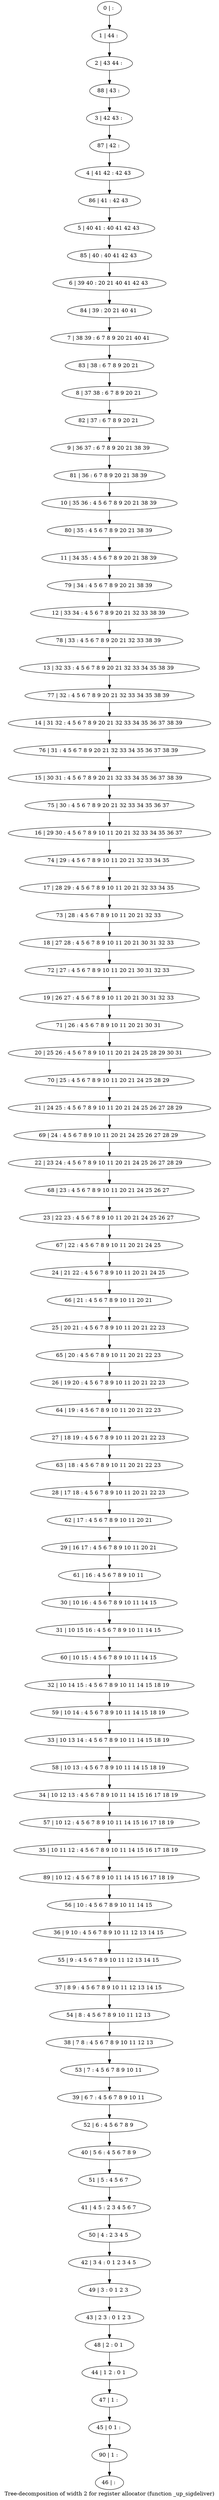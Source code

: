 digraph G {
graph [label="Tree-decomposition of width 2 for register allocator (function _up_sigdeliver)"]
0[label="0 | : "];
1[label="1 | 44 : "];
2[label="2 | 43 44 : "];
3[label="3 | 42 43 : "];
4[label="4 | 41 42 : 42 43 "];
5[label="5 | 40 41 : 40 41 42 43 "];
6[label="6 | 39 40 : 20 21 40 41 42 43 "];
7[label="7 | 38 39 : 6 7 8 9 20 21 40 41 "];
8[label="8 | 37 38 : 6 7 8 9 20 21 "];
9[label="9 | 36 37 : 6 7 8 9 20 21 38 39 "];
10[label="10 | 35 36 : 4 5 6 7 8 9 20 21 38 39 "];
11[label="11 | 34 35 : 4 5 6 7 8 9 20 21 38 39 "];
12[label="12 | 33 34 : 4 5 6 7 8 9 20 21 32 33 38 39 "];
13[label="13 | 32 33 : 4 5 6 7 8 9 20 21 32 33 34 35 38 39 "];
14[label="14 | 31 32 : 4 5 6 7 8 9 20 21 32 33 34 35 36 37 38 39 "];
15[label="15 | 30 31 : 4 5 6 7 8 9 20 21 32 33 34 35 36 37 38 39 "];
16[label="16 | 29 30 : 4 5 6 7 8 9 10 11 20 21 32 33 34 35 36 37 "];
17[label="17 | 28 29 : 4 5 6 7 8 9 10 11 20 21 32 33 34 35 "];
18[label="18 | 27 28 : 4 5 6 7 8 9 10 11 20 21 30 31 32 33 "];
19[label="19 | 26 27 : 4 5 6 7 8 9 10 11 20 21 30 31 32 33 "];
20[label="20 | 25 26 : 4 5 6 7 8 9 10 11 20 21 24 25 28 29 30 31 "];
21[label="21 | 24 25 : 4 5 6 7 8 9 10 11 20 21 24 25 26 27 28 29 "];
22[label="22 | 23 24 : 4 5 6 7 8 9 10 11 20 21 24 25 26 27 28 29 "];
23[label="23 | 22 23 : 4 5 6 7 8 9 10 11 20 21 24 25 26 27 "];
24[label="24 | 21 22 : 4 5 6 7 8 9 10 11 20 21 24 25 "];
25[label="25 | 20 21 : 4 5 6 7 8 9 10 11 20 21 22 23 "];
26[label="26 | 19 20 : 4 5 6 7 8 9 10 11 20 21 22 23 "];
27[label="27 | 18 19 : 4 5 6 7 8 9 10 11 20 21 22 23 "];
28[label="28 | 17 18 : 4 5 6 7 8 9 10 11 20 21 22 23 "];
29[label="29 | 16 17 : 4 5 6 7 8 9 10 11 20 21 "];
30[label="30 | 10 16 : 4 5 6 7 8 9 10 11 14 15 "];
31[label="31 | 10 15 16 : 4 5 6 7 8 9 10 11 14 15 "];
32[label="32 | 10 14 15 : 4 5 6 7 8 9 10 11 14 15 18 19 "];
33[label="33 | 10 13 14 : 4 5 6 7 8 9 10 11 14 15 18 19 "];
34[label="34 | 10 12 13 : 4 5 6 7 8 9 10 11 14 15 16 17 18 19 "];
35[label="35 | 10 11 12 : 4 5 6 7 8 9 10 11 14 15 16 17 18 19 "];
36[label="36 | 9 10 : 4 5 6 7 8 9 10 11 12 13 14 15 "];
37[label="37 | 8 9 : 4 5 6 7 8 9 10 11 12 13 14 15 "];
38[label="38 | 7 8 : 4 5 6 7 8 9 10 11 12 13 "];
39[label="39 | 6 7 : 4 5 6 7 8 9 10 11 "];
40[label="40 | 5 6 : 4 5 6 7 8 9 "];
41[label="41 | 4 5 : 2 3 4 5 6 7 "];
42[label="42 | 3 4 : 0 1 2 3 4 5 "];
43[label="43 | 2 3 : 0 1 2 3 "];
44[label="44 | 1 2 : 0 1 "];
45[label="45 | 0 1 : "];
46[label="46 | : "];
47[label="47 | 1 : "];
48[label="48 | 2 : 0 1 "];
49[label="49 | 3 : 0 1 2 3 "];
50[label="50 | 4 : 2 3 4 5 "];
51[label="51 | 5 : 4 5 6 7 "];
52[label="52 | 6 : 4 5 6 7 8 9 "];
53[label="53 | 7 : 4 5 6 7 8 9 10 11 "];
54[label="54 | 8 : 4 5 6 7 8 9 10 11 12 13 "];
55[label="55 | 9 : 4 5 6 7 8 9 10 11 12 13 14 15 "];
56[label="56 | 10 : 4 5 6 7 8 9 10 11 14 15 "];
57[label="57 | 10 12 : 4 5 6 7 8 9 10 11 14 15 16 17 18 19 "];
58[label="58 | 10 13 : 4 5 6 7 8 9 10 11 14 15 18 19 "];
59[label="59 | 10 14 : 4 5 6 7 8 9 10 11 14 15 18 19 "];
60[label="60 | 10 15 : 4 5 6 7 8 9 10 11 14 15 "];
61[label="61 | 16 : 4 5 6 7 8 9 10 11 "];
62[label="62 | 17 : 4 5 6 7 8 9 10 11 20 21 "];
63[label="63 | 18 : 4 5 6 7 8 9 10 11 20 21 22 23 "];
64[label="64 | 19 : 4 5 6 7 8 9 10 11 20 21 22 23 "];
65[label="65 | 20 : 4 5 6 7 8 9 10 11 20 21 22 23 "];
66[label="66 | 21 : 4 5 6 7 8 9 10 11 20 21 "];
67[label="67 | 22 : 4 5 6 7 8 9 10 11 20 21 24 25 "];
68[label="68 | 23 : 4 5 6 7 8 9 10 11 20 21 24 25 26 27 "];
69[label="69 | 24 : 4 5 6 7 8 9 10 11 20 21 24 25 26 27 28 29 "];
70[label="70 | 25 : 4 5 6 7 8 9 10 11 20 21 24 25 28 29 "];
71[label="71 | 26 : 4 5 6 7 8 9 10 11 20 21 30 31 "];
72[label="72 | 27 : 4 5 6 7 8 9 10 11 20 21 30 31 32 33 "];
73[label="73 | 28 : 4 5 6 7 8 9 10 11 20 21 32 33 "];
74[label="74 | 29 : 4 5 6 7 8 9 10 11 20 21 32 33 34 35 "];
75[label="75 | 30 : 4 5 6 7 8 9 20 21 32 33 34 35 36 37 "];
76[label="76 | 31 : 4 5 6 7 8 9 20 21 32 33 34 35 36 37 38 39 "];
77[label="77 | 32 : 4 5 6 7 8 9 20 21 32 33 34 35 38 39 "];
78[label="78 | 33 : 4 5 6 7 8 9 20 21 32 33 38 39 "];
79[label="79 | 34 : 4 5 6 7 8 9 20 21 38 39 "];
80[label="80 | 35 : 4 5 6 7 8 9 20 21 38 39 "];
81[label="81 | 36 : 6 7 8 9 20 21 38 39 "];
82[label="82 | 37 : 6 7 8 9 20 21 "];
83[label="83 | 38 : 6 7 8 9 20 21 "];
84[label="84 | 39 : 20 21 40 41 "];
85[label="85 | 40 : 40 41 42 43 "];
86[label="86 | 41 : 42 43 "];
87[label="87 | 42 : "];
88[label="88 | 43 : "];
89[label="89 | 10 12 : 4 5 6 7 8 9 10 11 14 15 16 17 18 19 "];
90[label="90 | 1 : "];
0->1 ;
1->2 ;
30->31 ;
47->45 ;
44->47 ;
48->44 ;
43->48 ;
49->43 ;
42->49 ;
50->42 ;
41->50 ;
51->41 ;
40->51 ;
52->40 ;
39->52 ;
53->39 ;
38->53 ;
54->38 ;
37->54 ;
55->37 ;
36->55 ;
56->36 ;
57->35 ;
34->57 ;
58->34 ;
33->58 ;
59->33 ;
32->59 ;
60->32 ;
31->60 ;
61->30 ;
29->61 ;
62->29 ;
28->62 ;
63->28 ;
27->63 ;
64->27 ;
26->64 ;
65->26 ;
25->65 ;
66->25 ;
24->66 ;
67->24 ;
23->67 ;
68->23 ;
22->68 ;
69->22 ;
21->69 ;
70->21 ;
20->70 ;
71->20 ;
19->71 ;
72->19 ;
18->72 ;
73->18 ;
17->73 ;
74->17 ;
16->74 ;
75->16 ;
15->75 ;
76->15 ;
14->76 ;
77->14 ;
13->77 ;
78->13 ;
12->78 ;
79->12 ;
11->79 ;
80->11 ;
10->80 ;
81->10 ;
9->81 ;
82->9 ;
8->82 ;
83->8 ;
7->83 ;
84->7 ;
6->84 ;
85->6 ;
5->85 ;
86->5 ;
4->86 ;
87->4 ;
3->87 ;
88->3 ;
2->88 ;
89->56 ;
35->89 ;
90->46 ;
45->90 ;
}
